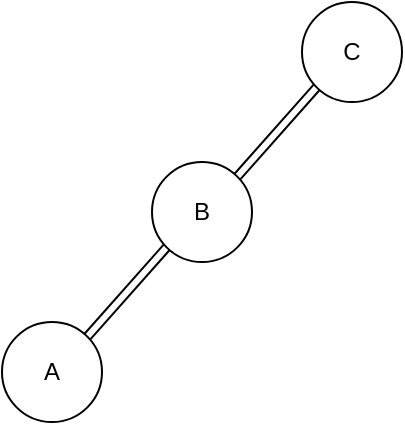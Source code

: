 <mxfile>
    <diagram id="vcHb42nia1ceKIy2T0bB" name="Page-1">
        <mxGraphModel dx="1211" dy="471" grid="1" gridSize="10" guides="1" tooltips="1" connect="1" arrows="1" fold="1" page="1" pageScale="1" pageWidth="850" pageHeight="1100" math="0" shadow="0">
            <root>
                <mxCell id="0"/>
                <mxCell id="1" parent="0"/>
                <mxCell id="2" value="A" style="ellipse;whiteSpace=wrap;html=1;aspect=fixed;fontFamily=Helvetica;" vertex="1" parent="1">
                    <mxGeometry x="250" y="200" width="50" height="50" as="geometry"/>
                </mxCell>
                <mxCell id="5" value="B" style="ellipse;whiteSpace=wrap;html=1;aspect=fixed;fontFamily=Helvetica;" vertex="1" parent="1">
                    <mxGeometry x="325" y="120" width="50" height="50" as="geometry"/>
                </mxCell>
                <mxCell id="6" value="C" style="ellipse;whiteSpace=wrap;html=1;aspect=fixed;fontFamily=Helvetica;" vertex="1" parent="1">
                    <mxGeometry x="400" y="40" width="50" height="50" as="geometry"/>
                </mxCell>
                <mxCell id="8" value="" style="shape=link;html=1;fontFamily=Helvetica;exitX=1;exitY=0;exitDx=0;exitDy=0;entryX=0;entryY=1;entryDx=0;entryDy=0;" edge="1" parent="1" source="2" target="5">
                    <mxGeometry width="100" relative="1" as="geometry">
                        <mxPoint x="370" y="400" as="sourcePoint"/>
                        <mxPoint x="470" y="400" as="targetPoint"/>
                    </mxGeometry>
                </mxCell>
                <mxCell id="9" value="" style="shape=link;html=1;fontFamily=Helvetica;exitX=1;exitY=0;exitDx=0;exitDy=0;entryX=0;entryY=1;entryDx=0;entryDy=0;" edge="1" parent="1" source="5" target="6">
                    <mxGeometry width="100" relative="1" as="geometry">
                        <mxPoint x="312.678" y="207.322" as="sourcePoint"/>
                        <mxPoint x="342.322" y="172.678" as="targetPoint"/>
                    </mxGeometry>
                </mxCell>
            </root>
        </mxGraphModel>
    </diagram>
</mxfile>